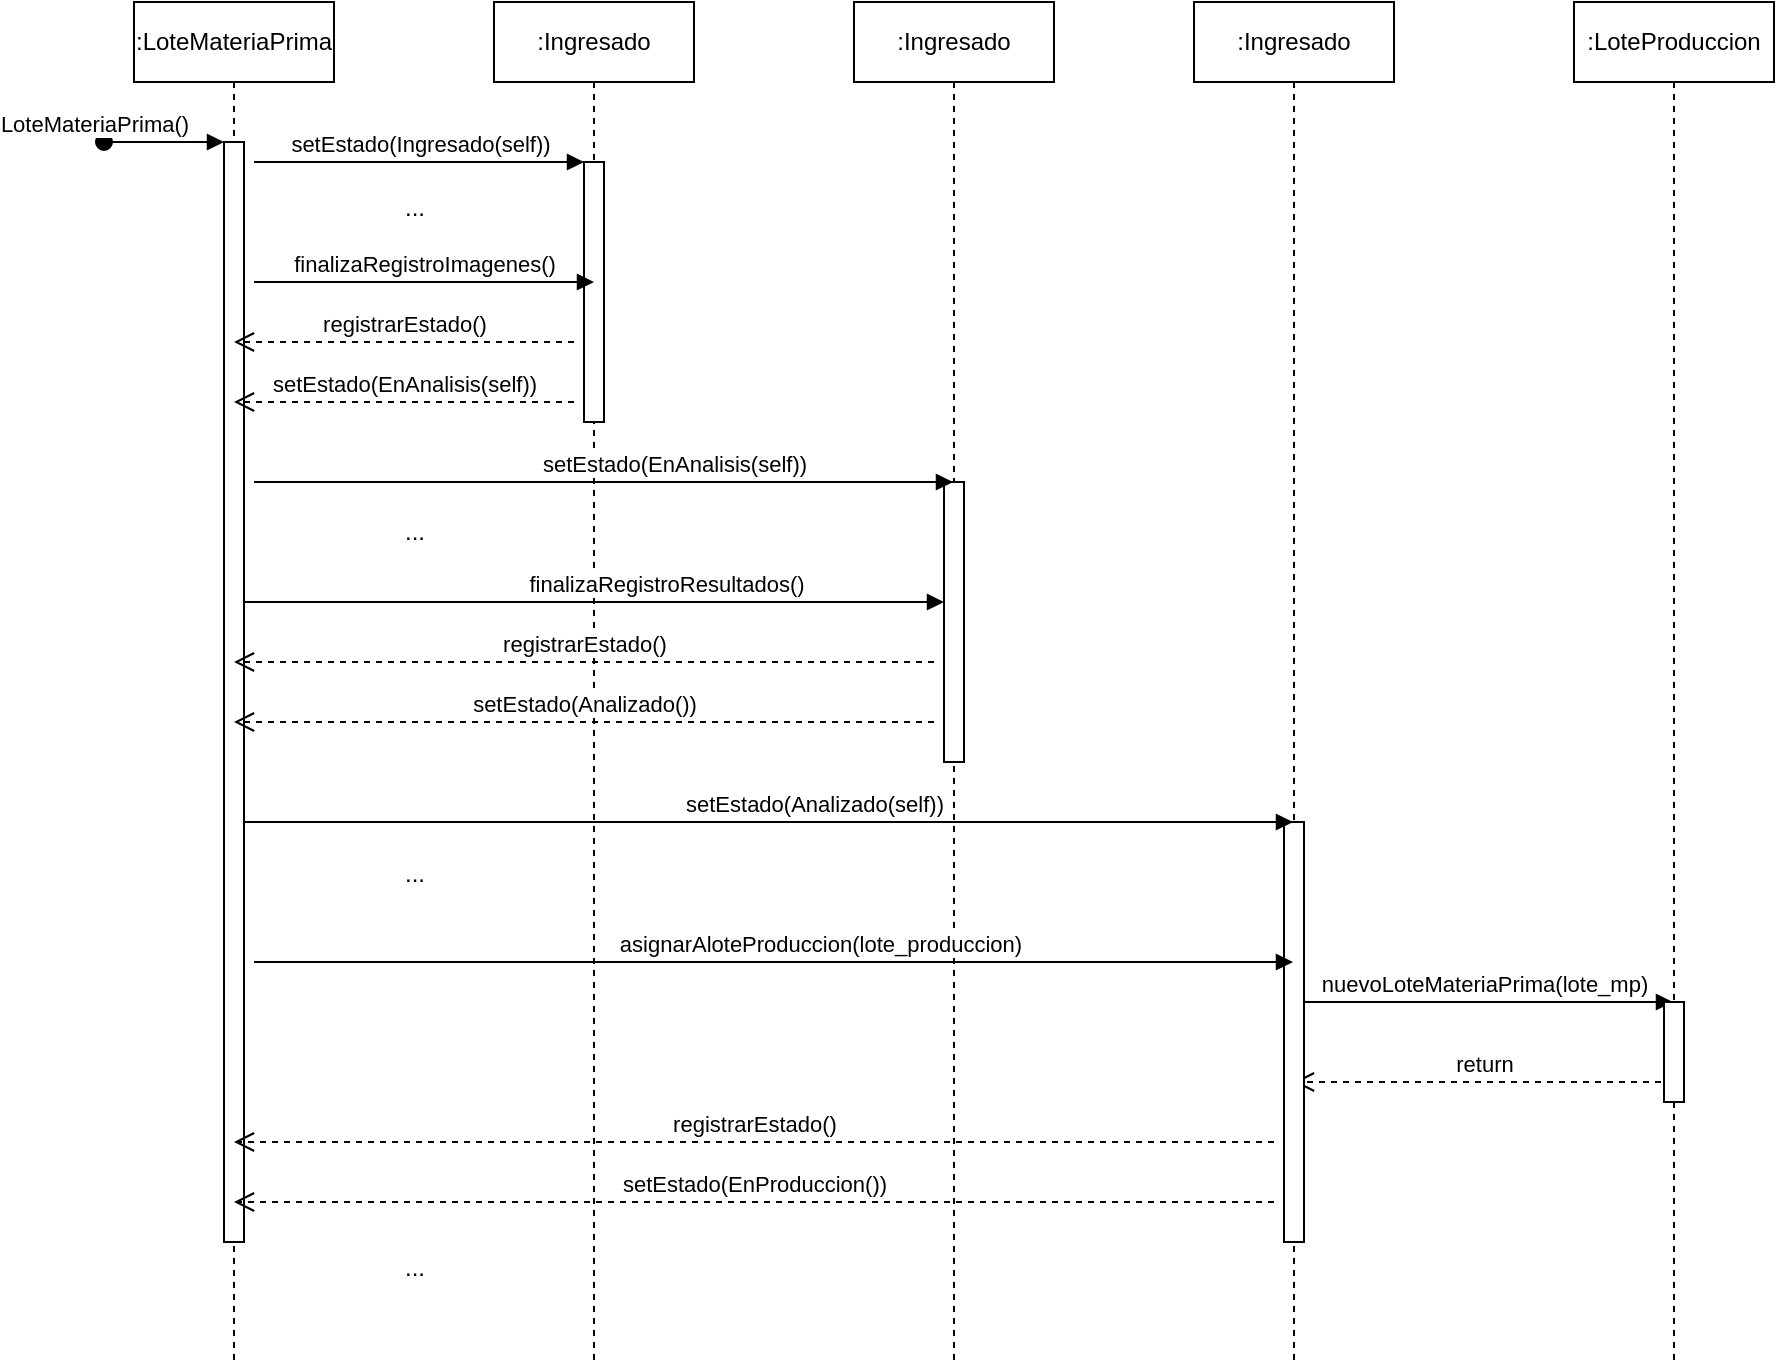 <mxfile version="26.1.1">
  <diagram name="Page-1" id="2YBvvXClWsGukQMizWep">
    <mxGraphModel dx="1671" dy="477" grid="1" gridSize="10" guides="1" tooltips="1" connect="1" arrows="1" fold="1" page="1" pageScale="1" pageWidth="850" pageHeight="1100" math="0" shadow="0">
      <root>
        <mxCell id="0" />
        <mxCell id="1" parent="0" />
        <mxCell id="aM9ryv3xv72pqoxQDRHE-1" value=":LoteMateriaPrima" style="shape=umlLifeline;perimeter=lifelinePerimeter;whiteSpace=wrap;html=1;container=0;dropTarget=0;collapsible=0;recursiveResize=0;outlineConnect=0;portConstraint=eastwest;newEdgeStyle={&quot;edgeStyle&quot;:&quot;elbowEdgeStyle&quot;,&quot;elbow&quot;:&quot;vertical&quot;,&quot;curved&quot;:0,&quot;rounded&quot;:0};" parent="1" vertex="1">
          <mxGeometry x="40" y="40" width="100" height="680" as="geometry" />
        </mxCell>
        <mxCell id="aM9ryv3xv72pqoxQDRHE-2" value="" style="html=1;points=[];perimeter=orthogonalPerimeter;outlineConnect=0;targetShapes=umlLifeline;portConstraint=eastwest;newEdgeStyle={&quot;edgeStyle&quot;:&quot;elbowEdgeStyle&quot;,&quot;elbow&quot;:&quot;vertical&quot;,&quot;curved&quot;:0,&quot;rounded&quot;:0};" parent="aM9ryv3xv72pqoxQDRHE-1" vertex="1">
          <mxGeometry x="45" y="70" width="10" height="550" as="geometry" />
        </mxCell>
        <mxCell id="aM9ryv3xv72pqoxQDRHE-3" value="LoteMateriaPrima()" style="html=1;verticalAlign=bottom;startArrow=oval;endArrow=block;startSize=8;edgeStyle=elbowEdgeStyle;elbow=vertical;curved=0;rounded=0;" parent="aM9ryv3xv72pqoxQDRHE-1" target="aM9ryv3xv72pqoxQDRHE-2" edge="1">
          <mxGeometry x="-1" y="5" relative="1" as="geometry">
            <mxPoint x="-15" y="70" as="sourcePoint" />
            <mxPoint x="-5" y="5" as="offset" />
          </mxGeometry>
        </mxCell>
        <mxCell id="aM9ryv3xv72pqoxQDRHE-5" value=":Ingresado" style="shape=umlLifeline;perimeter=lifelinePerimeter;whiteSpace=wrap;html=1;container=0;dropTarget=0;collapsible=0;recursiveResize=0;outlineConnect=0;portConstraint=eastwest;newEdgeStyle={&quot;edgeStyle&quot;:&quot;elbowEdgeStyle&quot;,&quot;elbow&quot;:&quot;vertical&quot;,&quot;curved&quot;:0,&quot;rounded&quot;:0};" parent="1" vertex="1">
          <mxGeometry x="220" y="40" width="100" height="680" as="geometry" />
        </mxCell>
        <mxCell id="aM9ryv3xv72pqoxQDRHE-6" value="" style="html=1;points=[];perimeter=orthogonalPerimeter;outlineConnect=0;targetShapes=umlLifeline;portConstraint=eastwest;newEdgeStyle={&quot;edgeStyle&quot;:&quot;elbowEdgeStyle&quot;,&quot;elbow&quot;:&quot;vertical&quot;,&quot;curved&quot;:0,&quot;rounded&quot;:0};" parent="aM9ryv3xv72pqoxQDRHE-5" vertex="1">
          <mxGeometry x="45" y="80" width="10" height="130" as="geometry" />
        </mxCell>
        <mxCell id="aM9ryv3xv72pqoxQDRHE-7" value="finalizaRegistroImagenes()" style="html=1;verticalAlign=bottom;endArrow=block;edgeStyle=elbowEdgeStyle;elbow=vertical;curved=0;rounded=0;" parent="1" edge="1">
          <mxGeometry x="-0.002" relative="1" as="geometry">
            <mxPoint x="100" y="180" as="sourcePoint" />
            <Array as="points">
              <mxPoint x="185" y="180" />
            </Array>
            <mxPoint x="270" y="180" as="targetPoint" />
            <mxPoint as="offset" />
          </mxGeometry>
        </mxCell>
        <mxCell id="aM9ryv3xv72pqoxQDRHE-8" value="return" style="html=1;verticalAlign=bottom;endArrow=open;dashed=1;endSize=8;edgeStyle=elbowEdgeStyle;elbow=vertical;curved=0;rounded=0;" parent="1" source="_TkNcj0-YgPWnxvyWZk9-20" edge="1">
          <mxGeometry relative="1" as="geometry">
            <mxPoint x="620" y="580.0" as="targetPoint" />
            <Array as="points">
              <mxPoint x="715" y="580" />
            </Array>
            <mxPoint x="790" y="580.0" as="sourcePoint" />
          </mxGeometry>
        </mxCell>
        <mxCell id="_TkNcj0-YgPWnxvyWZk9-1" value="setEstado(Ingresado(self))" style="html=1;verticalAlign=bottom;endArrow=block;edgeStyle=elbowEdgeStyle;elbow=vertical;curved=0;rounded=0;" edge="1" parent="1" target="aM9ryv3xv72pqoxQDRHE-6">
          <mxGeometry relative="1" as="geometry">
            <mxPoint x="100" y="120" as="sourcePoint" />
            <Array as="points">
              <mxPoint x="185" y="120" />
            </Array>
            <mxPoint x="260" y="120" as="targetPoint" />
            <mxPoint as="offset" />
          </mxGeometry>
        </mxCell>
        <mxCell id="_TkNcj0-YgPWnxvyWZk9-3" value="nuevoLoteMateriaPrima(lote_mp)" style="html=1;verticalAlign=bottom;endArrow=block;edgeStyle=elbowEdgeStyle;elbow=vertical;curved=0;rounded=0;" edge="1" parent="1" target="_TkNcj0-YgPWnxvyWZk9-20">
          <mxGeometry x="-0.002" relative="1" as="geometry">
            <mxPoint x="620" y="540" as="sourcePoint" />
            <Array as="points">
              <mxPoint x="705" y="540" />
            </Array>
            <mxPoint x="790" y="540" as="targetPoint" />
            <mxPoint as="offset" />
          </mxGeometry>
        </mxCell>
        <mxCell id="_TkNcj0-YgPWnxvyWZk9-4" value="setEstado(EnAnalisis(self))" style="html=1;verticalAlign=bottom;endArrow=open;dashed=1;endSize=8;edgeStyle=elbowEdgeStyle;elbow=vertical;curved=0;rounded=0;" edge="1" parent="1">
          <mxGeometry relative="1" as="geometry">
            <mxPoint x="90" y="240.0" as="targetPoint" />
            <Array as="points">
              <mxPoint x="185" y="240" />
            </Array>
            <mxPoint x="260" y="240.0" as="sourcePoint" />
          </mxGeometry>
        </mxCell>
        <mxCell id="_TkNcj0-YgPWnxvyWZk9-5" value=":Ingresado" style="shape=umlLifeline;perimeter=lifelinePerimeter;whiteSpace=wrap;html=1;container=0;dropTarget=0;collapsible=0;recursiveResize=0;outlineConnect=0;portConstraint=eastwest;newEdgeStyle={&quot;edgeStyle&quot;:&quot;elbowEdgeStyle&quot;,&quot;elbow&quot;:&quot;vertical&quot;,&quot;curved&quot;:0,&quot;rounded&quot;:0};" vertex="1" parent="1">
          <mxGeometry x="400" y="40" width="100" height="680" as="geometry" />
        </mxCell>
        <mxCell id="_TkNcj0-YgPWnxvyWZk9-6" value="" style="html=1;points=[];perimeter=orthogonalPerimeter;outlineConnect=0;targetShapes=umlLifeline;portConstraint=eastwest;newEdgeStyle={&quot;edgeStyle&quot;:&quot;elbowEdgeStyle&quot;,&quot;elbow&quot;:&quot;vertical&quot;,&quot;curved&quot;:0,&quot;rounded&quot;:0};" vertex="1" parent="_TkNcj0-YgPWnxvyWZk9-5">
          <mxGeometry x="45" y="240" width="10" height="140" as="geometry" />
        </mxCell>
        <mxCell id="_TkNcj0-YgPWnxvyWZk9-7" value="registrarEstado()" style="html=1;verticalAlign=bottom;endArrow=open;dashed=1;endSize=8;edgeStyle=elbowEdgeStyle;elbow=vertical;curved=0;rounded=0;" edge="1" parent="1">
          <mxGeometry relative="1" as="geometry">
            <mxPoint x="90" y="210.0" as="targetPoint" />
            <Array as="points">
              <mxPoint x="185" y="210" />
            </Array>
            <mxPoint x="260" y="210.0" as="sourcePoint" />
          </mxGeometry>
        </mxCell>
        <mxCell id="_TkNcj0-YgPWnxvyWZk9-8" value="setEstado(EnAnalisis(self))" style="html=1;verticalAlign=bottom;endArrow=block;edgeStyle=elbowEdgeStyle;elbow=vertical;curved=0;rounded=0;" edge="1" parent="1" target="_TkNcj0-YgPWnxvyWZk9-5">
          <mxGeometry x="0.202" relative="1" as="geometry">
            <mxPoint x="100" y="280" as="sourcePoint" />
            <Array as="points">
              <mxPoint x="185" y="280" />
            </Array>
            <mxPoint x="270" y="280" as="targetPoint" />
            <mxPoint as="offset" />
          </mxGeometry>
        </mxCell>
        <mxCell id="_TkNcj0-YgPWnxvyWZk9-9" value="..." style="text;html=1;align=center;verticalAlign=middle;resizable=0;points=[];autosize=1;strokeColor=none;fillColor=none;" vertex="1" parent="1">
          <mxGeometry x="165" y="128" width="30" height="30" as="geometry" />
        </mxCell>
        <mxCell id="_TkNcj0-YgPWnxvyWZk9-10" value="finalizaRegistroResultados()" style="html=1;verticalAlign=bottom;endArrow=block;edgeStyle=elbowEdgeStyle;elbow=vertical;curved=0;rounded=0;" edge="1" parent="1" target="_TkNcj0-YgPWnxvyWZk9-6">
          <mxGeometry x="0.202" relative="1" as="geometry">
            <mxPoint x="95" y="340" as="sourcePoint" />
            <Array as="points">
              <mxPoint x="180" y="340" />
            </Array>
            <mxPoint x="445" y="340" as="targetPoint" />
            <mxPoint as="offset" />
          </mxGeometry>
        </mxCell>
        <mxCell id="_TkNcj0-YgPWnxvyWZk9-11" value="..." style="text;html=1;align=center;verticalAlign=middle;resizable=0;points=[];autosize=1;strokeColor=none;fillColor=none;" vertex="1" parent="1">
          <mxGeometry x="165" y="290" width="30" height="30" as="geometry" />
        </mxCell>
        <mxCell id="_TkNcj0-YgPWnxvyWZk9-13" value="registrarEstado()" style="html=1;verticalAlign=bottom;endArrow=open;dashed=1;endSize=8;edgeStyle=elbowEdgeStyle;elbow=vertical;curved=0;rounded=0;" edge="1" parent="1" target="aM9ryv3xv72pqoxQDRHE-1">
          <mxGeometry relative="1" as="geometry">
            <mxPoint x="270" y="370.0" as="targetPoint" />
            <Array as="points">
              <mxPoint x="365" y="370" />
            </Array>
            <mxPoint x="440" y="370.0" as="sourcePoint" />
          </mxGeometry>
        </mxCell>
        <mxCell id="_TkNcj0-YgPWnxvyWZk9-14" value="setEstado(Analizado())" style="html=1;verticalAlign=bottom;endArrow=open;dashed=1;endSize=8;edgeStyle=elbowEdgeStyle;elbow=vertical;curved=0;rounded=0;" edge="1" parent="1">
          <mxGeometry relative="1" as="geometry">
            <mxPoint x="90" y="400" as="targetPoint" />
            <Array as="points">
              <mxPoint x="365" y="400" />
            </Array>
            <mxPoint x="440" y="400.0" as="sourcePoint" />
          </mxGeometry>
        </mxCell>
        <mxCell id="_TkNcj0-YgPWnxvyWZk9-15" value=":Ingresado" style="shape=umlLifeline;perimeter=lifelinePerimeter;whiteSpace=wrap;html=1;container=0;dropTarget=0;collapsible=0;recursiveResize=0;outlineConnect=0;portConstraint=eastwest;newEdgeStyle={&quot;edgeStyle&quot;:&quot;elbowEdgeStyle&quot;,&quot;elbow&quot;:&quot;vertical&quot;,&quot;curved&quot;:0,&quot;rounded&quot;:0};" vertex="1" parent="1">
          <mxGeometry x="570" y="40" width="100" height="680" as="geometry" />
        </mxCell>
        <mxCell id="_TkNcj0-YgPWnxvyWZk9-16" value="" style="html=1;points=[];perimeter=orthogonalPerimeter;outlineConnect=0;targetShapes=umlLifeline;portConstraint=eastwest;newEdgeStyle={&quot;edgeStyle&quot;:&quot;elbowEdgeStyle&quot;,&quot;elbow&quot;:&quot;vertical&quot;,&quot;curved&quot;:0,&quot;rounded&quot;:0};" vertex="1" parent="_TkNcj0-YgPWnxvyWZk9-15">
          <mxGeometry x="45" y="410" width="10" height="210" as="geometry" />
        </mxCell>
        <mxCell id="_TkNcj0-YgPWnxvyWZk9-17" value="setEstado(Analizado(self))" style="html=1;verticalAlign=bottom;endArrow=block;edgeStyle=elbowEdgeStyle;elbow=vertical;curved=0;rounded=0;" edge="1" parent="1" target="_TkNcj0-YgPWnxvyWZk9-15">
          <mxGeometry x="0.087" relative="1" as="geometry">
            <mxPoint x="95" y="450" as="sourcePoint" />
            <Array as="points">
              <mxPoint x="180" y="450" />
            </Array>
            <mxPoint x="445" y="450" as="targetPoint" />
            <mxPoint as="offset" />
          </mxGeometry>
        </mxCell>
        <mxCell id="_TkNcj0-YgPWnxvyWZk9-18" value="...&lt;div&gt;&lt;br&gt;&lt;/div&gt;" style="text;html=1;align=center;verticalAlign=middle;resizable=0;points=[];autosize=1;strokeColor=none;fillColor=none;" vertex="1" parent="1">
          <mxGeometry x="165" y="463" width="30" height="40" as="geometry" />
        </mxCell>
        <mxCell id="_TkNcj0-YgPWnxvyWZk9-19" value="asignarAloteProduccion(lote_produccion)" style="html=1;verticalAlign=bottom;endArrow=block;edgeStyle=elbowEdgeStyle;elbow=vertical;curved=0;rounded=0;" edge="1" parent="1" target="_TkNcj0-YgPWnxvyWZk9-15">
          <mxGeometry x="0.087" relative="1" as="geometry">
            <mxPoint x="100" y="520" as="sourcePoint" />
            <Array as="points">
              <mxPoint x="185" y="520" />
            </Array>
            <mxPoint x="625" y="520" as="targetPoint" />
            <mxPoint as="offset" />
          </mxGeometry>
        </mxCell>
        <mxCell id="_TkNcj0-YgPWnxvyWZk9-20" value=":LoteProduccion" style="shape=umlLifeline;perimeter=lifelinePerimeter;whiteSpace=wrap;html=1;container=0;dropTarget=0;collapsible=0;recursiveResize=0;outlineConnect=0;portConstraint=eastwest;newEdgeStyle={&quot;edgeStyle&quot;:&quot;elbowEdgeStyle&quot;,&quot;elbow&quot;:&quot;vertical&quot;,&quot;curved&quot;:0,&quot;rounded&quot;:0};" vertex="1" parent="1">
          <mxGeometry x="760" y="40" width="100" height="680" as="geometry" />
        </mxCell>
        <mxCell id="_TkNcj0-YgPWnxvyWZk9-21" value="" style="html=1;points=[];perimeter=orthogonalPerimeter;outlineConnect=0;targetShapes=umlLifeline;portConstraint=eastwest;newEdgeStyle={&quot;edgeStyle&quot;:&quot;elbowEdgeStyle&quot;,&quot;elbow&quot;:&quot;vertical&quot;,&quot;curved&quot;:0,&quot;rounded&quot;:0};" vertex="1" parent="_TkNcj0-YgPWnxvyWZk9-20">
          <mxGeometry x="45" y="500" width="10" height="50" as="geometry" />
        </mxCell>
        <mxCell id="_TkNcj0-YgPWnxvyWZk9-22" value="registrarEstado()" style="html=1;verticalAlign=bottom;endArrow=open;dashed=1;endSize=8;edgeStyle=elbowEdgeStyle;elbow=vertical;curved=0;rounded=0;" edge="1" parent="1" target="aM9ryv3xv72pqoxQDRHE-1">
          <mxGeometry relative="1" as="geometry">
            <mxPoint x="260" y="610" as="targetPoint" />
            <Array as="points">
              <mxPoint x="535" y="610" />
            </Array>
            <mxPoint x="610" y="610.0" as="sourcePoint" />
          </mxGeometry>
        </mxCell>
        <mxCell id="_TkNcj0-YgPWnxvyWZk9-23" value="setEstado(EnProduccion())" style="html=1;verticalAlign=bottom;endArrow=open;dashed=1;endSize=8;edgeStyle=elbowEdgeStyle;elbow=vertical;curved=0;rounded=0;" edge="1" parent="1">
          <mxGeometry relative="1" as="geometry">
            <mxPoint x="90" y="640" as="targetPoint" />
            <Array as="points">
              <mxPoint x="535" y="640" />
            </Array>
            <mxPoint x="610" y="640.0" as="sourcePoint" />
          </mxGeometry>
        </mxCell>
        <mxCell id="_TkNcj0-YgPWnxvyWZk9-24" value="...&lt;div&gt;&lt;br&gt;&lt;/div&gt;" style="text;html=1;align=center;verticalAlign=middle;resizable=0;points=[];autosize=1;strokeColor=none;fillColor=none;" vertex="1" parent="1">
          <mxGeometry x="165" y="660" width="30" height="40" as="geometry" />
        </mxCell>
      </root>
    </mxGraphModel>
  </diagram>
</mxfile>
